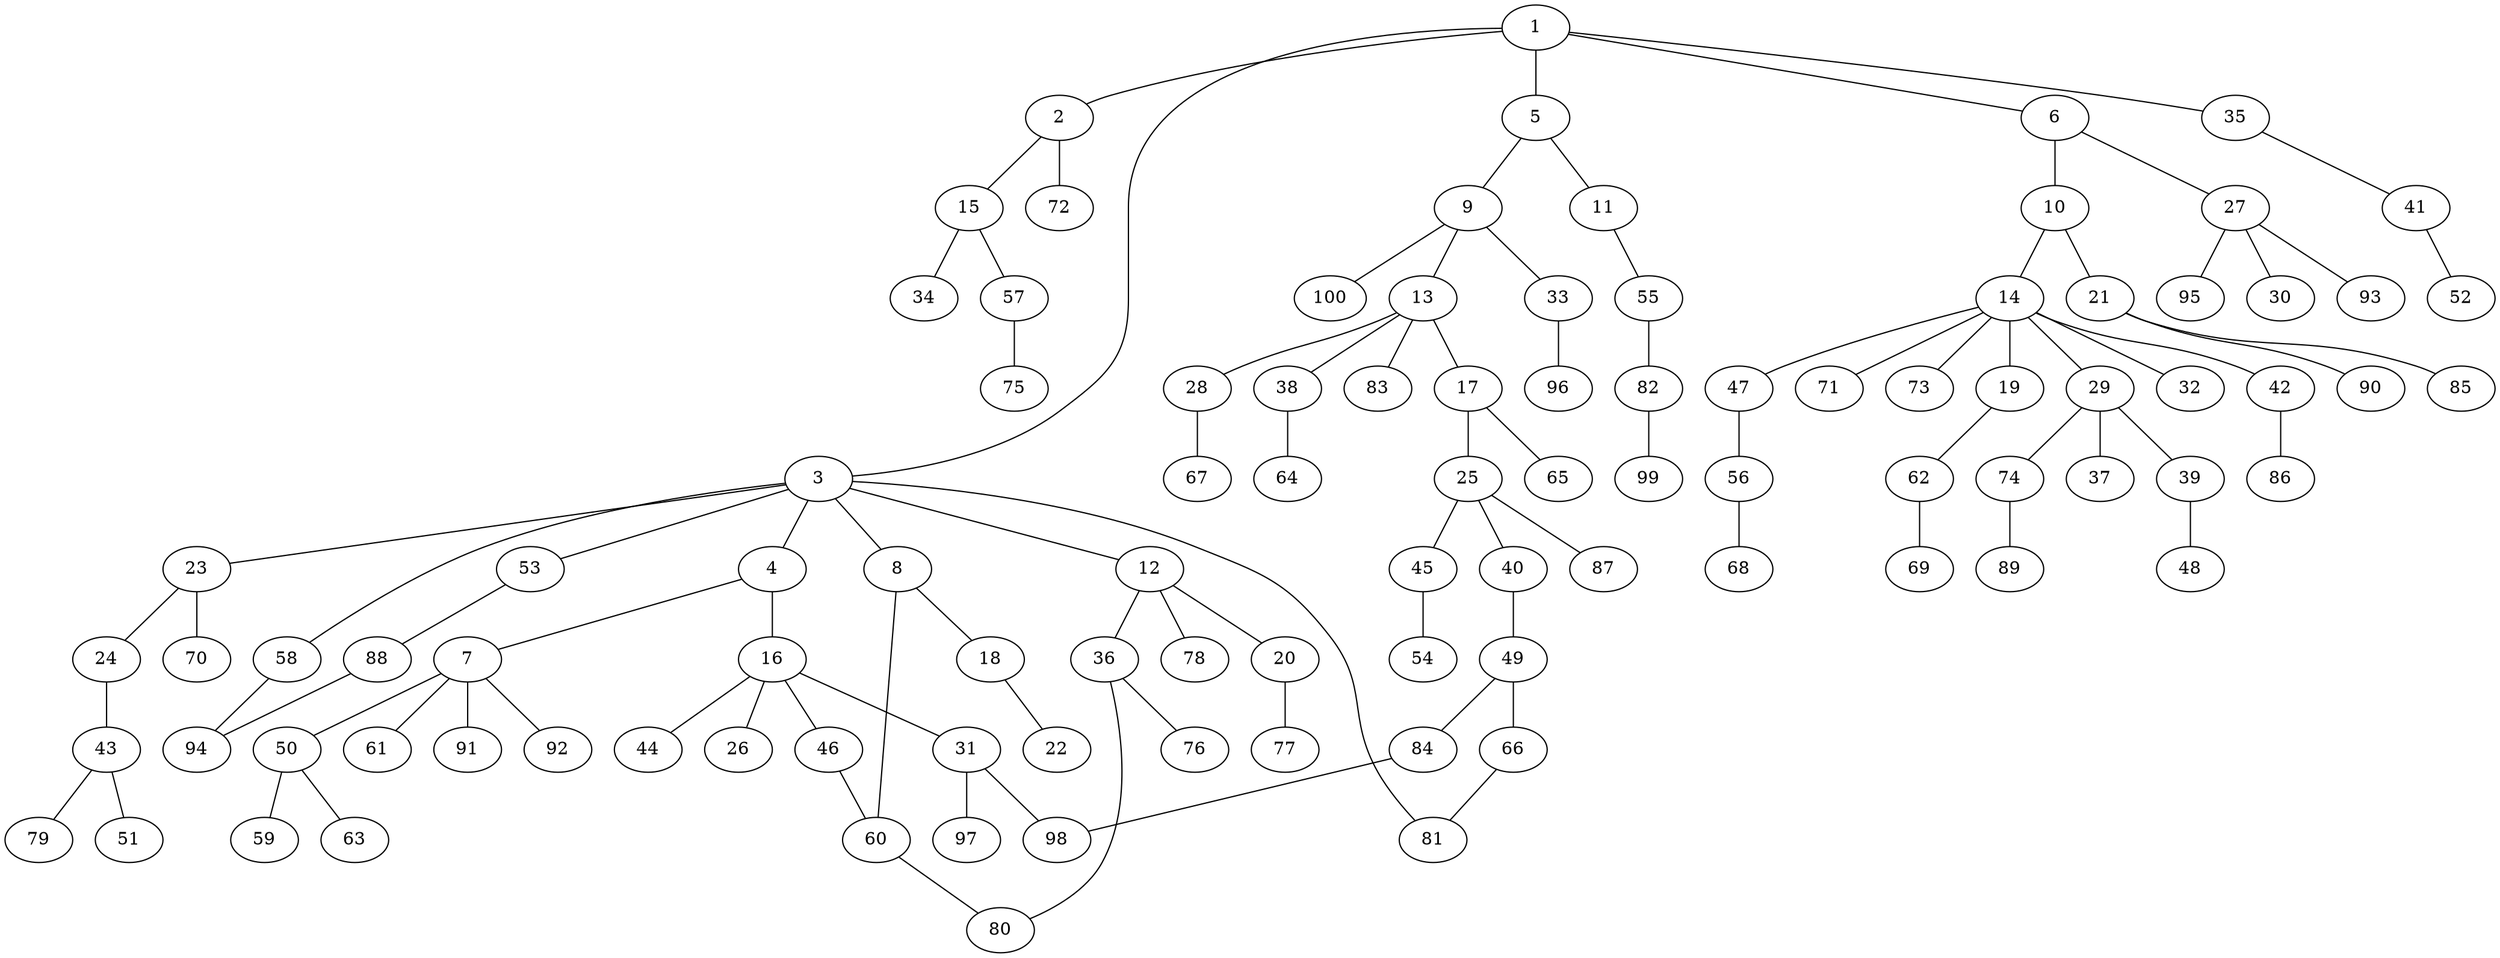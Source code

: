 graph graphname {1--2
1--3
1--5
1--6
1--35
2--15
2--72
3--4
3--8
3--12
3--23
3--53
3--58
3--81
4--7
4--16
5--9
5--11
6--10
6--27
7--50
7--61
7--91
7--92
8--18
8--60
9--13
9--33
9--100
10--14
10--21
11--55
12--20
12--36
12--78
13--17
13--28
13--38
13--83
14--19
14--29
14--32
14--42
14--47
14--71
14--73
15--34
15--57
16--26
16--31
16--44
16--46
17--25
17--65
18--22
19--62
20--77
21--85
21--90
23--24
23--70
24--43
25--40
25--45
25--87
27--30
27--93
27--95
28--67
29--37
29--39
29--74
31--97
31--98
33--96
35--41
36--76
36--80
38--64
39--48
40--49
41--52
42--86
43--51
43--79
45--54
46--60
47--56
49--66
49--84
50--59
50--63
53--88
55--82
56--68
57--75
58--94
60--80
62--69
66--81
74--89
82--99
84--98
88--94
}